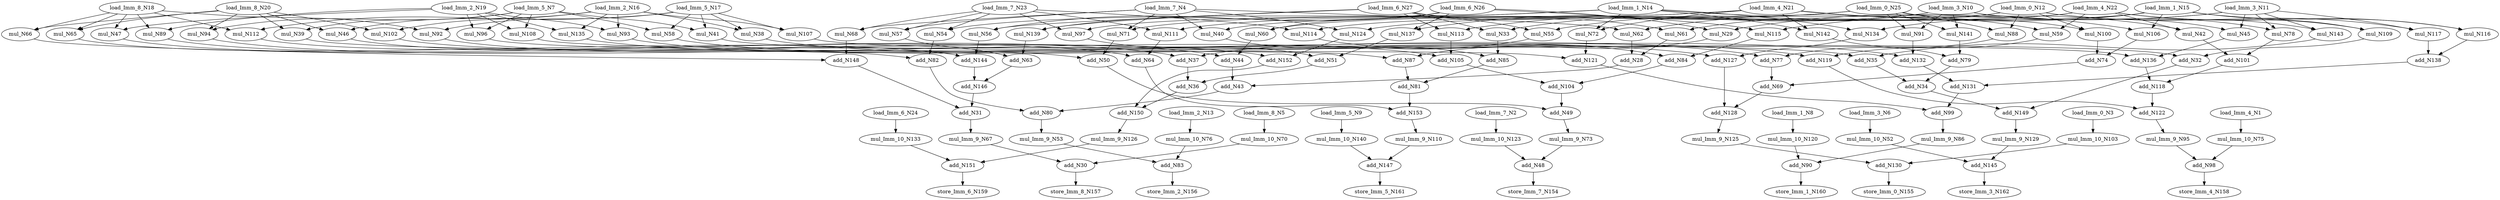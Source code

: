 digraph graphname {
N124 [color="black", ntype="operation", label="mul_N124"];
N127 [color="black", ntype="operation", label="add_N127"];
N126 [color="black", ntype="operation", label="mul_Imm_9_N126"];
N121 [color="black", ntype="operation", label="add_N121"];
N120 [color="black", ntype="operation", label="mul_Imm_10_N120"];
N29 [color="black", ntype="operation", label="mul_N29"];
N28 [color="black", ntype="operation", label="add_N28"];
N123 [color="black", ntype="operation", label="mul_Imm_10_N123"];
N23 [color="black", ntype="operation", label="load_Imm_7_N23"];
N22 [color="black", ntype="operation", label="load_Imm_4_N22"];
N21 [color="black", ntype="operation", label="load_Imm_4_N21"];
N20 [color="black", ntype="operation", label="load_Imm_8_N20"];
N27 [color="black", ntype="operation", label="load_Imm_6_N27"];
N26 [color="black", ntype="operation", label="load_Imm_6_N26"];
N25 [color="black", ntype="operation", label="load_Imm_0_N25"];
N24 [color="black", ntype="operation", label="load_Imm_6_N24"];
N85 [color="black", ntype="operation", label="add_N85"];
N84 [color="black", ntype="operation", label="add_N84"];
N87 [color="black", ntype="operation", label="add_N87"];
N86 [color="black", ntype="operation", label="mul_Imm_9_N86"];
N81 [color="black", ntype="operation", label="add_N81"];
N80 [color="black", ntype="operation", label="add_N80"];
N83 [color="black", ntype="operation", label="add_N83"];
N82 [color="black", ntype="operation", label="add_N82"];
N89 [color="black", ntype="operation", label="mul_N89"];
N88 [color="black", ntype="operation", label="mul_N88"];
N38 [color="black", ntype="operation", label="mul_N38"];
N39 [color="black", ntype="operation", label="mul_N39"];
N30 [color="black", ntype="operation", label="add_N30"];
N31 [color="black", ntype="operation", label="add_N31"];
N32 [color="black", ntype="operation", label="add_N32"];
N33 [color="black", ntype="operation", label="mul_N33"];
N34 [color="black", ntype="operation", label="add_N34"];
N35 [color="black", ntype="operation", label="add_N35"];
N36 [color="black", ntype="operation", label="add_N36"];
N37 [color="black", ntype="operation", label="add_N37"];
N98 [color="black", ntype="operation", label="add_N98"];
N99 [color="black", ntype="operation", label="add_N99"];
N92 [color="black", ntype="operation", label="mul_N92"];
N93 [color="black", ntype="operation", label="mul_N93"];
N90 [color="black", ntype="operation", label="add_N90"];
N91 [color="black", ntype="operation", label="mul_N91"];
N96 [color="black", ntype="operation", label="mul_N96"];
N97 [color="black", ntype="operation", label="mul_N97"];
N94 [color="black", ntype="operation", label="mul_N94"];
N95 [color="black", ntype="operation", label="mul_Imm_9_N95"];
N114 [color="black", ntype="operation", label="mul_N114"];
N115 [color="black", ntype="operation", label="mul_N115"];
N116 [color="black", ntype="operation", label="mul_N116"];
N117 [color="black", ntype="operation", label="mul_N117"];
N110 [color="black", ntype="operation", label="mul_Imm_9_N110"];
N111 [color="black", ntype="operation", label="mul_N111"];
N112 [color="black", ntype="operation", label="mul_N112"];
N113 [color="black", ntype="operation", label="mul_N113"];
N118 [color="black", ntype="operation", label="add_N118"];
N119 [color="black", ntype="operation", label="add_N119"];
N122 [color="black", ntype="operation", label="add_N122"];
N107 [color="black", ntype="operation", label="mul_N107"];
N106 [color="black", ntype="operation", label="mul_N106"];
N105 [color="black", ntype="operation", label="add_N105"];
N104 [color="black", ntype="operation", label="add_N104"];
N103 [color="black", ntype="operation", label="mul_Imm_10_N103"];
N102 [color="black", ntype="operation", label="mul_N102"];
N101 [color="black", ntype="operation", label="add_N101"];
N100 [color="black", ntype="operation", label="mul_N100"];
N109 [color="black", ntype="operation", label="mul_N109"];
N108 [color="black", ntype="operation", label="mul_N108"];
N12 [color="black", ntype="operation", label="load_Imm_0_N12"];
N13 [color="black", ntype="operation", label="load_Imm_2_N13"];
N10 [color="black", ntype="operation", label="load_Imm_3_N10"];
N11 [color="black", ntype="operation", label="load_Imm_3_N11"];
N16 [color="black", ntype="operation", label="load_Imm_2_N16"];
N17 [color="black", ntype="operation", label="load_Imm_5_N17"];
N14 [color="black", ntype="operation", label="load_Imm_1_N14"];
N15 [color="black", ntype="operation", label="load_Imm_1_N15"];
N18 [color="black", ntype="operation", label="load_Imm_8_N18"];
N19 [color="black", ntype="operation", label="load_Imm_2_N19"];
N132 [color="black", ntype="operation", label="add_N132"];
N133 [color="black", ntype="operation", label="mul_Imm_10_N133"];
N130 [color="black", ntype="operation", label="add_N130"];
N131 [color="black", ntype="operation", label="add_N131"];
N136 [color="black", ntype="operation", label="add_N136"];
N137 [color="black", ntype="operation", label="mul_N137"];
N134 [color="black", ntype="operation", label="mul_N134"];
N135 [color="black", ntype="operation", label="mul_N135"];
N138 [color="black", ntype="operation", label="add_N138"];
N139 [color="black", ntype="operation", label="mul_N139"];
N67 [color="black", ntype="operation", label="mul_Imm_9_N67"];
N66 [color="black", ntype="operation", label="mul_N66"];
N65 [color="black", ntype="operation", label="mul_N65"];
N64 [color="black", ntype="operation", label="add_N64"];
N63 [color="black", ntype="operation", label="add_N63"];
N62 [color="black", ntype="operation", label="mul_N62"];
N61 [color="black", ntype="operation", label="mul_N61"];
N60 [color="black", ntype="operation", label="mul_N60"];
N69 [color="black", ntype="operation", label="add_N69"];
N68 [color="black", ntype="operation", label="mul_N68"];
N8 [color="black", ntype="operation", label="load_Imm_1_N8"];
N9 [color="black", ntype="operation", label="load_Imm_5_N9"];
N129 [color="black", ntype="operation", label="mul_Imm_9_N129"];
N128 [color="black", ntype="operation", label="add_N128"];
N125 [color="black", ntype="operation", label="mul_Imm_9_N125"];
N1 [color="black", ntype="operation", label="load_Imm_4_N1"];
N2 [color="black", ntype="operation", label="load_Imm_7_N2"];
N3 [color="black", ntype="operation", label="load_Imm_0_N3"];
N4 [color="black", ntype="operation", label="load_Imm_7_N4"];
N5 [color="black", ntype="operation", label="load_Imm_8_N5"];
N6 [color="black", ntype="operation", label="load_Imm_3_N6"];
N7 [color="black", ntype="operation", label="load_Imm_5_N7"];
N74 [color="black", ntype="operation", label="add_N74"];
N75 [color="black", ntype="operation", label="mul_Imm_10_N75"];
N76 [color="black", ntype="operation", label="mul_Imm_10_N76"];
N77 [color="black", ntype="operation", label="add_N77"];
N70 [color="black", ntype="operation", label="mul_Imm_10_N70"];
N71 [color="black", ntype="operation", label="mul_N71"];
N72 [color="black", ntype="operation", label="mul_N72"];
N73 [color="black", ntype="operation", label="mul_Imm_9_N73"];
N78 [color="black", ntype="operation", label="mul_N78"];
N79 [color="black", ntype="operation", label="add_N79"];
N161 [color="black", ntype="operation", label="store_Imm_5_N161"];
N160 [color="black", ntype="operation", label="store_Imm_1_N160"];
N158 [color="black", ntype="operation", label="store_Imm_4_N158"];
N159 [color="black", ntype="operation", label="store_Imm_6_N159"];
N162 [color="black", ntype="operation", label="store_Imm_3_N162"];
N150 [color="black", ntype="operation", label="add_N150"];
N151 [color="black", ntype="operation", label="add_N151"];
N152 [color="black", ntype="operation", label="add_N152"];
N153 [color="black", ntype="operation", label="add_N153"];
N154 [color="black", ntype="operation", label="store_Imm_7_N154"];
N155 [color="black", ntype="operation", label="store_Imm_0_N155"];
N156 [color="black", ntype="operation", label="store_Imm_2_N156"];
N157 [color="black", ntype="operation", label="store_Imm_8_N157"];
N49 [color="black", ntype="operation", label="add_N49"];
N48 [color="black", ntype="operation", label="add_N48"];
N41 [color="black", ntype="operation", label="mul_N41"];
N40 [color="black", ntype="operation", label="mul_N40"];
N43 [color="black", ntype="operation", label="add_N43"];
N42 [color="black", ntype="operation", label="mul_N42"];
N45 [color="black", ntype="operation", label="mul_N45"];
N44 [color="black", ntype="operation", label="add_N44"];
N47 [color="black", ntype="operation", label="mul_N47"];
N46 [color="black", ntype="operation", label="mul_N46"];
N149 [color="black", ntype="operation", label="add_N149"];
N148 [color="black", ntype="operation", label="add_N148"];
N143 [color="black", ntype="operation", label="mul_N143"];
N142 [color="black", ntype="operation", label="mul_N142"];
N141 [color="black", ntype="operation", label="mul_N141"];
N140 [color="black", ntype="operation", label="mul_Imm_10_N140"];
N147 [color="black", ntype="operation", label="add_N147"];
N146 [color="black", ntype="operation", label="add_N146"];
N145 [color="black", ntype="operation", label="add_N145"];
N144 [color="black", ntype="operation", label="add_N144"];
N58 [color="black", ntype="operation", label="mul_N58"];
N59 [color="black", ntype="operation", label="mul_N59"];
N56 [color="black", ntype="operation", label="mul_N56"];
N57 [color="black", ntype="operation", label="mul_N57"];
N54 [color="black", ntype="operation", label="mul_N54"];
N55 [color="black", ntype="operation", label="mul_N55"];
N52 [color="black", ntype="operation", label="mul_Imm_10_N52"];
N53 [color="black", ntype="operation", label="mul_Imm_9_N53"];
N50 [color="black", ntype="operation", label="add_N50"];
N51 [color="black", ntype="operation", label="add_N51"];
N124 -> N152;
N127 -> N128;
N126 -> N151;
N121 -> N99;
N120 -> N90;
N29 -> N87;
N28 -> N43;
N123 -> N48;
N23 -> N97;
N23 -> N114;
N23 -> N54;
N23 -> N57;
N23 -> N68;
N23 -> N111;
N22 -> N59;
N22 -> N114;
N22 -> N116;
N22 -> N42;
N22 -> N111;
N22 -> N109;
N21 -> N59;
N21 -> N42;
N21 -> N142;
N21 -> N40;
N21 -> N72;
N21 -> N71;
N20 -> N102;
N20 -> N46;
N20 -> N65;
N20 -> N66;
N20 -> N39;
N20 -> N94;
N27 -> N55;
N27 -> N113;
N27 -> N56;
N27 -> N61;
N27 -> N139;
N27 -> N33;
N26 -> N137;
N26 -> N115;
N26 -> N56;
N26 -> N60;
N26 -> N139;
N26 -> N29;
N25 -> N137;
N25 -> N60;
N25 -> N88;
N25 -> N141;
N25 -> N91;
N25 -> N100;
N24 -> N133;
N85 -> N81;
N84 -> N104;
N87 -> N81;
N86 -> N90;
N81 -> N153;
N80 -> N53;
N83 -> N156;
N82 -> N80;
N89 -> N37;
N88 -> N77;
N38 -> N132;
N39 -> N87;
N30 -> N157;
N31 -> N67;
N32 -> N149;
N33 -> N85;
N34 -> N149;
N35 -> N34;
N36 -> N150;
N37 -> N36;
N98 -> N158;
N99 -> N86;
N92 -> N105;
N93 -> N77;
N90 -> N160;
N91 -> N132;
N96 -> N121;
N97 -> N51;
N94 -> N50;
N95 -> N98;
N114 -> N84;
N115 -> N84;
N116 -> N138;
N117 -> N138;
N110 -> N147;
N111 -> N64;
N112 -> N64;
N113 -> N105;
N118 -> N122;
N119 -> N122;
N122 -> N95;
N107 -> N32;
N106 -> N74;
N105 -> N104;
N104 -> N49;
N103 -> N130;
N102 -> N152;
N101 -> N118;
N100 -> N74;
N109 -> N32;
N108 -> N35;
N12 -> N100;
N12 -> N61;
N12 -> N88;
N12 -> N143;
N12 -> N55;
N12 -> N117;
N13 -> N76;
N10 -> N91;
N10 -> N113;
N10 -> N78;
N10 -> N45;
N10 -> N141;
N10 -> N33;
N11 -> N29;
N11 -> N78;
N11 -> N115;
N11 -> N45;
N11 -> N143;
N11 -> N117;
N16 -> N38;
N16 -> N46;
N16 -> N93;
N16 -> N102;
N16 -> N135;
N16 -> N107;
N17 -> N38;
N17 -> N41;
N17 -> N58;
N17 -> N112;
N17 -> N107;
N17 -> N92;
N14 -> N97;
N14 -> N54;
N14 -> N142;
N14 -> N134;
N14 -> N106;
N14 -> N72;
N15 -> N109;
N15 -> N124;
N15 -> N62;
N15 -> N116;
N15 -> N134;
N15 -> N106;
N18 -> N89;
N18 -> N47;
N18 -> N65;
N18 -> N66;
N18 -> N112;
N18 -> N92;
N19 -> N89;
N19 -> N47;
N19 -> N135;
N19 -> N93;
N19 -> N108;
N19 -> N96;
N132 -> N131;
N133 -> N151;
N130 -> N155;
N131 -> N99;
N136 -> N118;
N137 -> N51;
N134 -> N127;
N135 -> N127;
N138 -> N131;
N139 -> N63;
N67 -> N30;
N66 -> N148;
N65 -> N144;
N64 -> N153;
N63 -> N146;
N62 -> N28;
N61 -> N28;
N60 -> N44;
N69 -> N128;
N68 -> N148;
N8 -> N120;
N9 -> N140;
N129 -> N145;
N128 -> N125;
N125 -> N130;
N1 -> N75;
N2 -> N123;
N3 -> N103;
N4 -> N71;
N4 -> N57;
N4 -> N62;
N4 -> N124;
N4 -> N68;
N4 -> N40;
N5 -> N70;
N6 -> N52;
N7 -> N96;
N7 -> N41;
N7 -> N108;
N7 -> N58;
N7 -> N39;
N7 -> N94;
N74 -> N69;
N75 -> N98;
N76 -> N83;
N77 -> N69;
N70 -> N30;
N71 -> N50;
N72 -> N121;
N73 -> N48;
N78 -> N101;
N79 -> N34;
N150 -> N126;
N151 -> N159;
N152 -> N150;
N153 -> N110;
N49 -> N73;
N48 -> N154;
N41 -> N136;
N40 -> N85;
N43 -> N80;
N42 -> N101;
N45 -> N136;
N44 -> N43;
N47 -> N82;
N46 -> N44;
N149 -> N129;
N148 -> N31;
N143 -> N35;
N142 -> N79;
N141 -> N79;
N140 -> N147;
N147 -> N161;
N146 -> N31;
N145 -> N162;
N144 -> N146;
N58 -> N119;
N59 -> N119;
N56 -> N144;
N57 -> N63;
N54 -> N82;
N55 -> N37;
N52 -> N145;
N53 -> N83;
N50 -> N49;
N51 -> N36;
}
